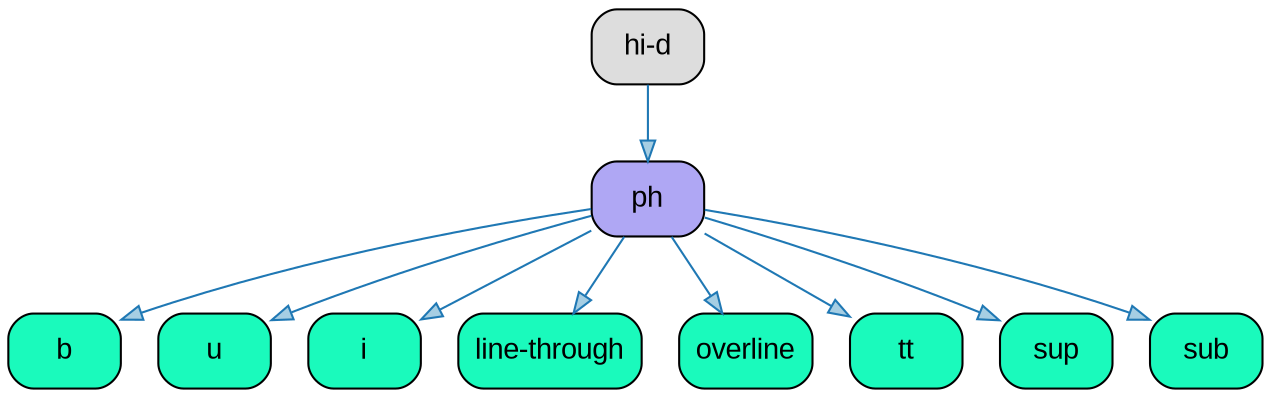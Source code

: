 // DITA Domain hi-d
strict digraph {
				
  // Root node
  
	"hi-d" [label ="hi-d" fontname="Arial" shape="Mrecord" style="filled"  fillcolor="#DDDDDD"]
			
  // Other nodes
      
	"ph" [label ="ph" fontname="Arial" shape="Mrecord" style="filled"  fillcolor="#AFA7F4"]
         
	"b" [label ="b" fontname="Arial" shape="Mrecord" style="filled"  fillcolor="#1AFABC"]
         
	"u" [label ="u" fontname="Arial" shape="Mrecord" style="filled"  fillcolor="#1AFABC"]
         
	"i" [label ="i" fontname="Arial" shape="Mrecord" style="filled"  fillcolor="#1AFABC"]
         
	"line-through" [label ="line-through" fontname="Arial" shape="Mrecord" style="filled"  fillcolor="#1AFABC"]
         
	"overline" [label ="overline" fontname="Arial" shape="Mrecord" style="filled"  fillcolor="#1AFABC"]
         
	"tt" [label ="tt" fontname="Arial" shape="Mrecord" style="filled"  fillcolor="#1AFABC"]
         
	"sup" [label ="sup" fontname="Arial" shape="Mrecord" style="filled"  fillcolor="#1AFABC"]
         
	"sub" [label ="sub" fontname="Arial" shape="Mrecord" style="filled"  fillcolor="#1AFABC"]
      
   
  // Edges
      
	"hi-d" -> "ph" [fillcolor="#a6cee3" color="#1f78b4"]
         
	"ph" -> "b" [fillcolor="#a6cee3" color="#1f78b4"]
         
	"ph" -> "u" [fillcolor="#a6cee3" color="#1f78b4"]
         
	"ph" -> "i" [fillcolor="#a6cee3" color="#1f78b4"]
         
	"ph" -> "line-through" [fillcolor="#a6cee3" color="#1f78b4"]
         
	"ph" -> "overline" [fillcolor="#a6cee3" color="#1f78b4"]
         
	"ph" -> "tt" [fillcolor="#a6cee3" color="#1f78b4"]
         
	"ph" -> "sup" [fillcolor="#a6cee3" color="#1f78b4"]
         
	"ph" -> "sub" [fillcolor="#a6cee3" color="#1f78b4"]
      
   }